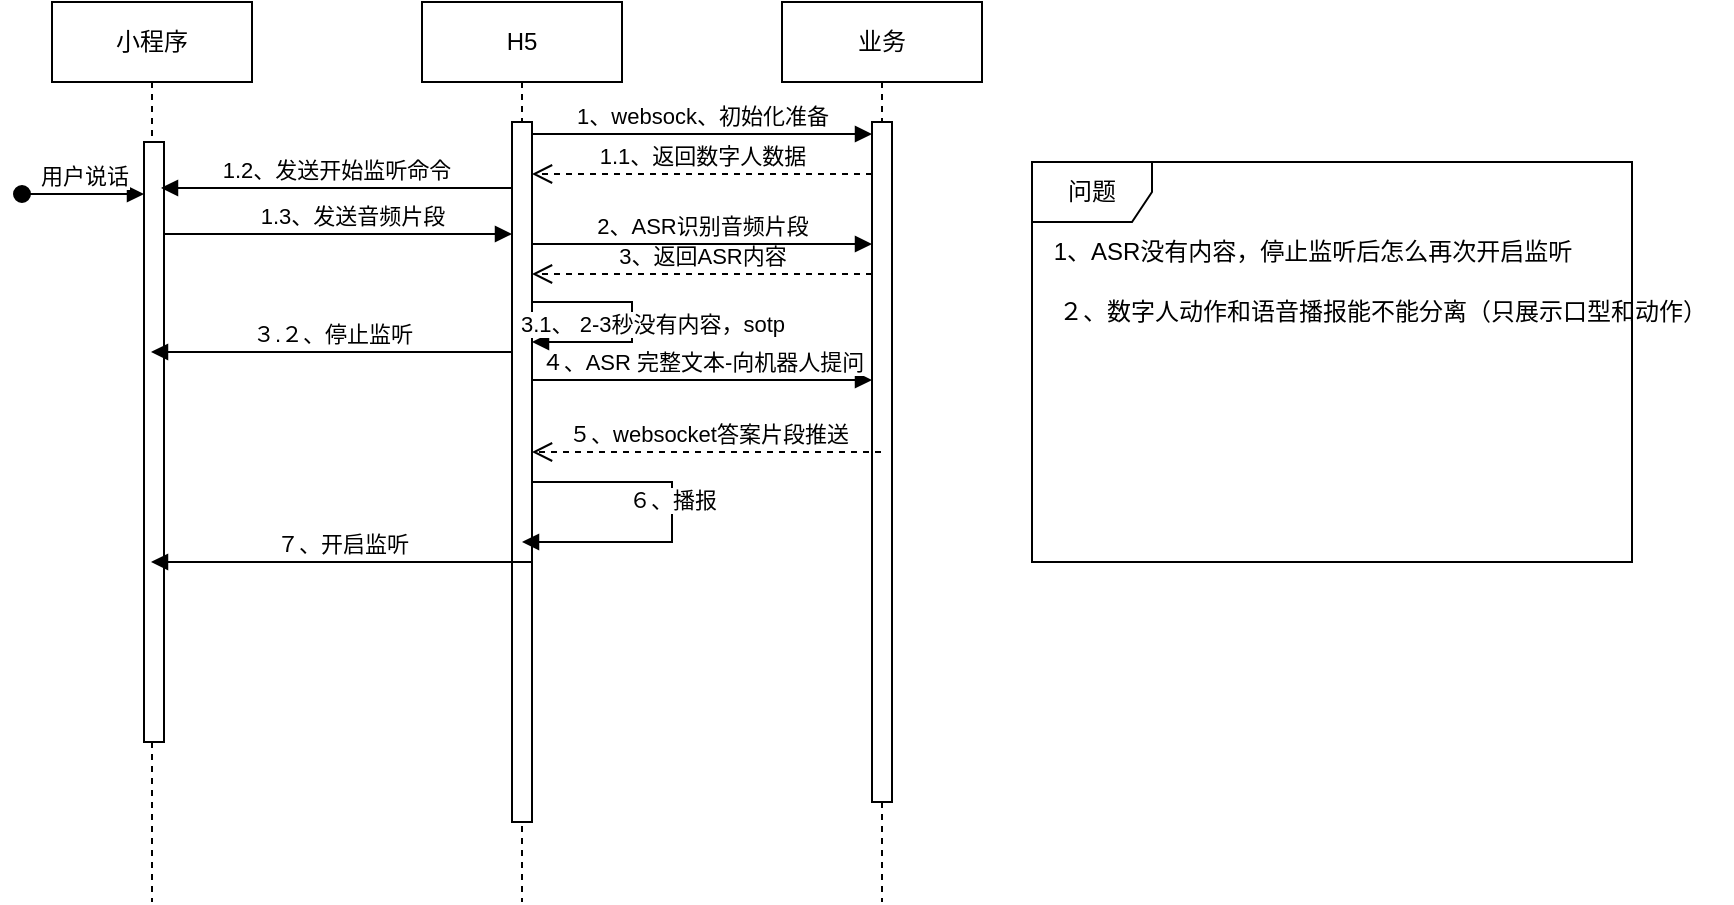 <mxfile version="25.0.1">
  <diagram name="Page-1" id="2YBvvXClWsGukQMizWep">
    <mxGraphModel dx="1050" dy="562" grid="1" gridSize="10" guides="1" tooltips="1" connect="1" arrows="1" fold="1" page="1" pageScale="1" pageWidth="850" pageHeight="1100" math="0" shadow="0">
      <root>
        <mxCell id="0" />
        <mxCell id="1" parent="0" />
        <mxCell id="aM9ryv3xv72pqoxQDRHE-1" value="小程序" style="shape=umlLifeline;perimeter=lifelinePerimeter;whiteSpace=wrap;html=1;container=0;dropTarget=0;collapsible=0;recursiveResize=0;outlineConnect=0;portConstraint=eastwest;newEdgeStyle={&quot;edgeStyle&quot;:&quot;elbowEdgeStyle&quot;,&quot;elbow&quot;:&quot;vertical&quot;,&quot;curved&quot;:0,&quot;rounded&quot;:0};" parent="1" vertex="1">
          <mxGeometry x="110" y="40" width="100" height="450" as="geometry" />
        </mxCell>
        <mxCell id="aM9ryv3xv72pqoxQDRHE-2" value="" style="html=1;points=[];perimeter=orthogonalPerimeter;outlineConnect=0;targetShapes=umlLifeline;portConstraint=eastwest;newEdgeStyle={&quot;edgeStyle&quot;:&quot;elbowEdgeStyle&quot;,&quot;elbow&quot;:&quot;vertical&quot;,&quot;curved&quot;:0,&quot;rounded&quot;:0};" parent="aM9ryv3xv72pqoxQDRHE-1" vertex="1">
          <mxGeometry x="46" y="70" width="10" height="300" as="geometry" />
        </mxCell>
        <mxCell id="aM9ryv3xv72pqoxQDRHE-3" value="用户说话" style="html=1;verticalAlign=bottom;startArrow=oval;endArrow=block;startSize=8;edgeStyle=elbowEdgeStyle;elbow=vertical;curved=0;rounded=0;" parent="aM9ryv3xv72pqoxQDRHE-1" edge="1">
          <mxGeometry relative="1" as="geometry">
            <mxPoint x="-15" y="96" as="sourcePoint" />
            <mxPoint x="46" y="96" as="targetPoint" />
          </mxGeometry>
        </mxCell>
        <mxCell id="aM9ryv3xv72pqoxQDRHE-5" value="H5" style="shape=umlLifeline;perimeter=lifelinePerimeter;whiteSpace=wrap;html=1;container=0;dropTarget=0;collapsible=0;recursiveResize=0;outlineConnect=0;portConstraint=eastwest;newEdgeStyle={&quot;edgeStyle&quot;:&quot;elbowEdgeStyle&quot;,&quot;elbow&quot;:&quot;vertical&quot;,&quot;curved&quot;:0,&quot;rounded&quot;:0};" parent="1" vertex="1">
          <mxGeometry x="295" y="40" width="100" height="450" as="geometry" />
        </mxCell>
        <mxCell id="aM9ryv3xv72pqoxQDRHE-6" value="" style="html=1;points=[];perimeter=orthogonalPerimeter;outlineConnect=0;targetShapes=umlLifeline;portConstraint=eastwest;newEdgeStyle={&quot;edgeStyle&quot;:&quot;elbowEdgeStyle&quot;,&quot;elbow&quot;:&quot;vertical&quot;,&quot;curved&quot;:0,&quot;rounded&quot;:0};" parent="aM9ryv3xv72pqoxQDRHE-5" vertex="1">
          <mxGeometry x="45" y="60" width="10" height="350" as="geometry" />
        </mxCell>
        <mxCell id="bPgkmNkVLqaCaRoHGpIg-1" value="业务" style="shape=umlLifeline;perimeter=lifelinePerimeter;whiteSpace=wrap;html=1;container=0;dropTarget=0;collapsible=0;recursiveResize=0;outlineConnect=0;portConstraint=eastwest;newEdgeStyle={&quot;edgeStyle&quot;:&quot;elbowEdgeStyle&quot;,&quot;elbow&quot;:&quot;vertical&quot;,&quot;curved&quot;:0,&quot;rounded&quot;:0};" vertex="1" parent="1">
          <mxGeometry x="475" y="40" width="100" height="450" as="geometry" />
        </mxCell>
        <mxCell id="bPgkmNkVLqaCaRoHGpIg-2" value="" style="html=1;points=[];perimeter=orthogonalPerimeter;outlineConnect=0;targetShapes=umlLifeline;portConstraint=eastwest;newEdgeStyle={&quot;edgeStyle&quot;:&quot;elbowEdgeStyle&quot;,&quot;elbow&quot;:&quot;vertical&quot;,&quot;curved&quot;:0,&quot;rounded&quot;:0};" vertex="1" parent="bPgkmNkVLqaCaRoHGpIg-1">
          <mxGeometry x="45" y="60" width="10" height="340" as="geometry" />
        </mxCell>
        <mxCell id="aM9ryv3xv72pqoxQDRHE-7" value="1.2、发送开始监听命令" style="html=1;verticalAlign=bottom;endArrow=block;edgeStyle=elbowEdgeStyle;elbow=horizontal;curved=0;rounded=0;" parent="1" edge="1">
          <mxGeometry x="0.003" relative="1" as="geometry">
            <mxPoint x="340" y="133" as="sourcePoint" />
            <Array as="points">
              <mxPoint x="275" y="133" />
            </Array>
            <mxPoint x="164.5" y="133" as="targetPoint" />
            <mxPoint as="offset" />
          </mxGeometry>
        </mxCell>
        <mxCell id="bPgkmNkVLqaCaRoHGpIg-3" value="1、websock、初始化准备" style="html=1;verticalAlign=bottom;endArrow=block;curved=0;rounded=0;" edge="1" parent="1">
          <mxGeometry width="80" relative="1" as="geometry">
            <mxPoint x="350" y="106" as="sourcePoint" />
            <mxPoint x="520" y="106" as="targetPoint" />
            <mxPoint as="offset" />
          </mxGeometry>
        </mxCell>
        <mxCell id="bPgkmNkVLqaCaRoHGpIg-4" value="1.3、发送音频片段" style="html=1;verticalAlign=bottom;endArrow=block;curved=0;rounded=0;" edge="1" parent="1">
          <mxGeometry x="0.081" width="80" relative="1" as="geometry">
            <mxPoint x="166" y="156" as="sourcePoint" />
            <mxPoint x="340" y="156" as="targetPoint" />
            <mxPoint as="offset" />
          </mxGeometry>
        </mxCell>
        <mxCell id="bPgkmNkVLqaCaRoHGpIg-5" value="3、返回ASR内容" style="html=1;verticalAlign=bottom;endArrow=open;dashed=1;endSize=8;curved=0;rounded=0;" edge="1" parent="1" target="aM9ryv3xv72pqoxQDRHE-6">
          <mxGeometry relative="1" as="geometry">
            <mxPoint x="520" y="176" as="sourcePoint" />
            <mxPoint x="360" y="180" as="targetPoint" />
            <mxPoint as="offset" />
          </mxGeometry>
        </mxCell>
        <mxCell id="bPgkmNkVLqaCaRoHGpIg-7" value="４、ASR 完整文本-向机器人提问" style="html=1;verticalAlign=bottom;endArrow=block;curved=0;rounded=0;" edge="1" parent="1">
          <mxGeometry width="80" relative="1" as="geometry">
            <mxPoint x="350" y="229" as="sourcePoint" />
            <mxPoint x="520" y="229" as="targetPoint" />
            <mxPoint as="offset" />
          </mxGeometry>
        </mxCell>
        <mxCell id="bPgkmNkVLqaCaRoHGpIg-8" value="５、websocket答案片段推送" style="html=1;verticalAlign=bottom;endArrow=open;dashed=1;endSize=8;curved=0;rounded=0;" edge="1" parent="1" source="bPgkmNkVLqaCaRoHGpIg-1">
          <mxGeometry x="-0.003" relative="1" as="geometry">
            <mxPoint x="460" y="290" as="sourcePoint" />
            <mxPoint x="350" y="265" as="targetPoint" />
            <mxPoint as="offset" />
          </mxGeometry>
        </mxCell>
        <mxCell id="bPgkmNkVLqaCaRoHGpIg-9" value="2、ASR识别音频片段" style="html=1;verticalAlign=bottom;endArrow=block;curved=0;rounded=0;" edge="1" parent="1">
          <mxGeometry width="80" relative="1" as="geometry">
            <mxPoint x="350" y="161" as="sourcePoint" />
            <mxPoint x="520" y="161" as="targetPoint" />
            <mxPoint as="offset" />
          </mxGeometry>
        </mxCell>
        <mxCell id="bPgkmNkVLqaCaRoHGpIg-6" value="3.1、 2-3秒没有内容，sotp" style="html=1;verticalAlign=bottom;endArrow=block;curved=0;rounded=0;" edge="1" parent="1">
          <mxGeometry x="0.167" y="-10" width="80" relative="1" as="geometry">
            <mxPoint x="350" y="190" as="sourcePoint" />
            <mxPoint x="350" y="210" as="targetPoint" />
            <Array as="points">
              <mxPoint x="400" y="190" />
              <mxPoint x="400" y="210" />
            </Array>
            <mxPoint x="10" y="10" as="offset" />
          </mxGeometry>
        </mxCell>
        <mxCell id="bPgkmNkVLqaCaRoHGpIg-10" value="３.２、停止监听" style="html=1;verticalAlign=bottom;endArrow=block;curved=0;rounded=0;" edge="1" parent="1">
          <mxGeometry x="-0.003" width="80" relative="1" as="geometry">
            <mxPoint x="340" y="215" as="sourcePoint" />
            <mxPoint x="159.5" y="215" as="targetPoint" />
            <mxPoint as="offset" />
          </mxGeometry>
        </mxCell>
        <mxCell id="bPgkmNkVLqaCaRoHGpIg-11" value="６、播报" style="html=1;verticalAlign=bottom;endArrow=block;curved=0;rounded=0;" edge="1" parent="1" target="aM9ryv3xv72pqoxQDRHE-5">
          <mxGeometry width="80" relative="1" as="geometry">
            <mxPoint x="350" y="280" as="sourcePoint" />
            <mxPoint x="410" y="330" as="targetPoint" />
            <Array as="points">
              <mxPoint x="420" y="280" />
              <mxPoint x="420" y="310" />
            </Array>
          </mxGeometry>
        </mxCell>
        <mxCell id="bPgkmNkVLqaCaRoHGpIg-12" value="７、开启监听" style="html=1;verticalAlign=bottom;endArrow=block;curved=0;rounded=0;" edge="1" parent="1">
          <mxGeometry x="-0.003" width="80" relative="1" as="geometry">
            <mxPoint x="350" y="320" as="sourcePoint" />
            <mxPoint x="159.5" y="320" as="targetPoint" />
            <mxPoint as="offset" />
          </mxGeometry>
        </mxCell>
        <mxCell id="bPgkmNkVLqaCaRoHGpIg-13" value="问题" style="shape=umlFrame;whiteSpace=wrap;html=1;pointerEvents=0;" vertex="1" parent="1">
          <mxGeometry x="600" y="120" width="300" height="200" as="geometry" />
        </mxCell>
        <mxCell id="bPgkmNkVLqaCaRoHGpIg-15" value="1、ASR没有内容，停止监听后怎么再次开启监听" style="text;html=1;align=center;verticalAlign=middle;resizable=0;points=[];autosize=1;strokeColor=none;fillColor=none;" vertex="1" parent="1">
          <mxGeometry x="600" y="150" width="280" height="30" as="geometry" />
        </mxCell>
        <mxCell id="bPgkmNkVLqaCaRoHGpIg-16" value="２、数字人动作和语音播报能不能分离（只展示口型和动作）" style="text;html=1;align=center;verticalAlign=middle;resizable=0;points=[];autosize=1;strokeColor=none;fillColor=none;" vertex="1" parent="1">
          <mxGeometry x="600" y="180" width="350" height="30" as="geometry" />
        </mxCell>
        <mxCell id="bPgkmNkVLqaCaRoHGpIg-17" value="1.1、返回数字人数据" style="html=1;verticalAlign=bottom;endArrow=open;dashed=1;endSize=8;curved=0;rounded=0;" edge="1" parent="1">
          <mxGeometry relative="1" as="geometry">
            <mxPoint x="520" y="126" as="sourcePoint" />
            <mxPoint x="350" y="126" as="targetPoint" />
          </mxGeometry>
        </mxCell>
      </root>
    </mxGraphModel>
  </diagram>
</mxfile>
